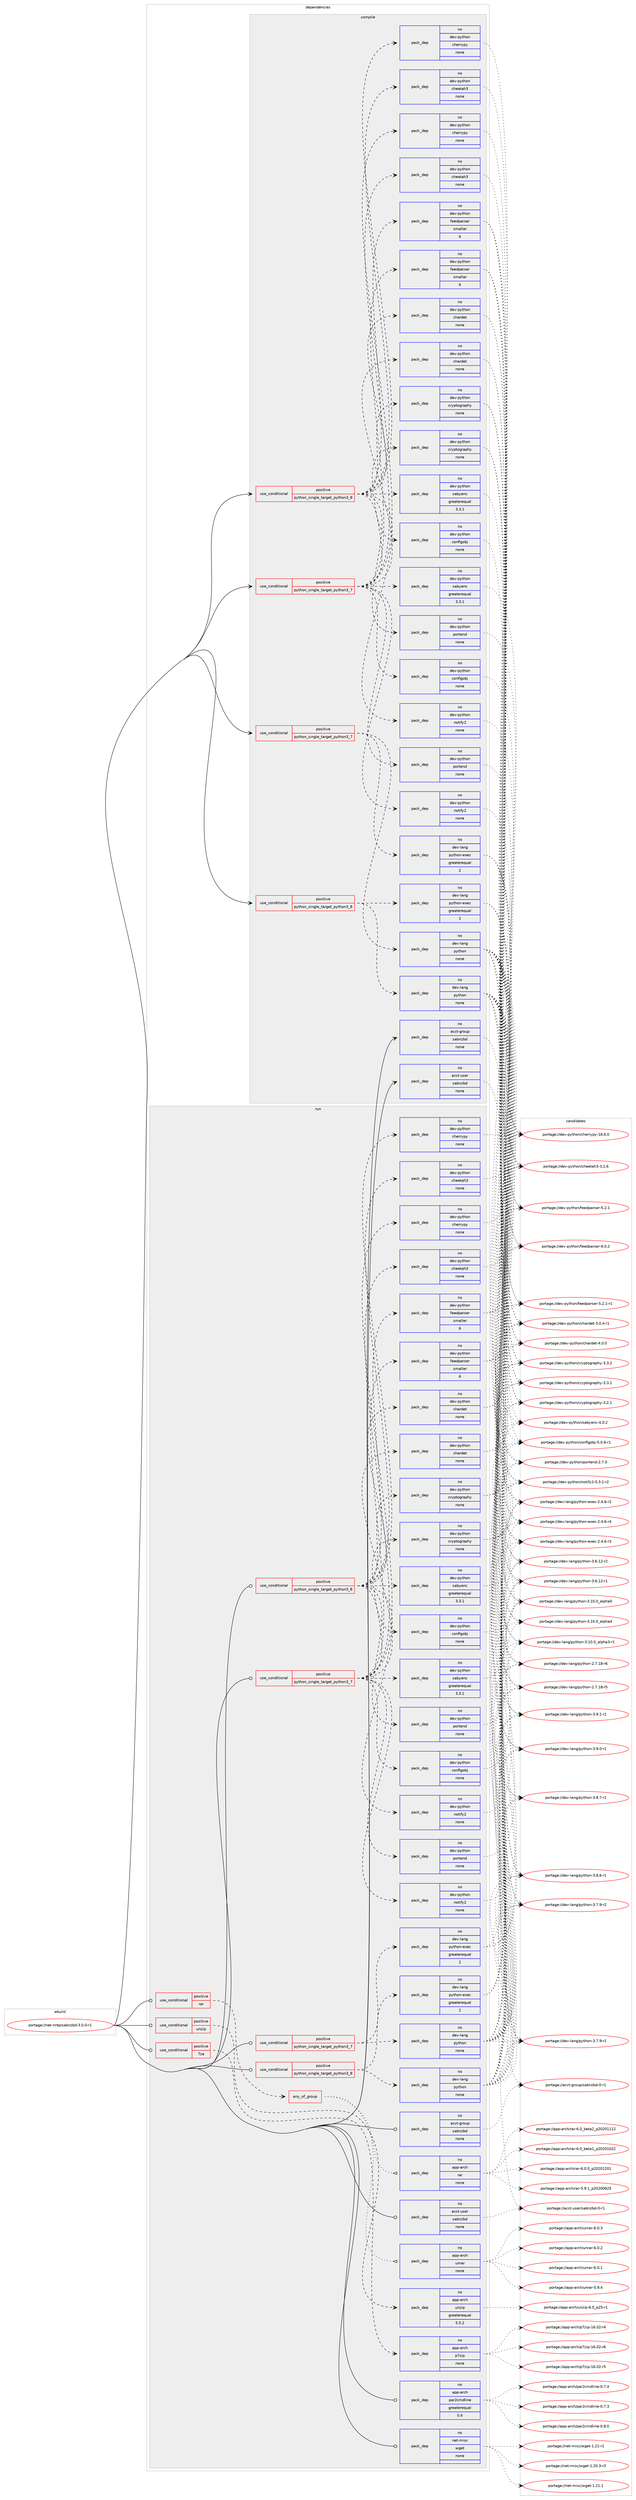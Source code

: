 digraph prolog {

# *************
# Graph options
# *************

newrank=true;
concentrate=true;
compound=true;
graph [rankdir=LR,fontname=Helvetica,fontsize=10,ranksep=1.5];#, ranksep=2.5, nodesep=0.2];
edge  [arrowhead=vee];
node  [fontname=Helvetica,fontsize=10];

# **********
# The ebuild
# **********

subgraph cluster_leftcol {
color=gray;
rank=same;
label=<<i>ebuild</i>>;
id [label="portage://net-nntp/sabnzbd-3.0.0-r1", color=red, width=4, href="../net-nntp/sabnzbd-3.0.0-r1.svg"];
}

# ****************
# The dependencies
# ****************

subgraph cluster_midcol {
color=gray;
label=<<i>dependencies</i>>;
subgraph cluster_compile {
fillcolor="#eeeeee";
style=filled;
label=<<i>compile</i>>;
subgraph cond5076 {
dependency16475 [label=<<TABLE BORDER="0" CELLBORDER="1" CELLSPACING="0" CELLPADDING="4"><TR><TD ROWSPAN="3" CELLPADDING="10">use_conditional</TD></TR><TR><TD>positive</TD></TR><TR><TD>python_single_target_python3_7</TD></TR></TABLE>>, shape=none, color=red];
subgraph pack11266 {
dependency16476 [label=<<TABLE BORDER="0" CELLBORDER="1" CELLSPACING="0" CELLPADDING="4" WIDTH="220"><TR><TD ROWSPAN="6" CELLPADDING="30">pack_dep</TD></TR><TR><TD WIDTH="110">no</TD></TR><TR><TD>dev-lang</TD></TR><TR><TD>python</TD></TR><TR><TD>none</TD></TR><TR><TD></TD></TR></TABLE>>, shape=none, color=blue];
}
dependency16475:e -> dependency16476:w [weight=20,style="dashed",arrowhead="vee"];
subgraph pack11267 {
dependency16477 [label=<<TABLE BORDER="0" CELLBORDER="1" CELLSPACING="0" CELLPADDING="4" WIDTH="220"><TR><TD ROWSPAN="6" CELLPADDING="30">pack_dep</TD></TR><TR><TD WIDTH="110">no</TD></TR><TR><TD>dev-lang</TD></TR><TR><TD>python-exec</TD></TR><TR><TD>greaterequal</TD></TR><TR><TD>2</TD></TR></TABLE>>, shape=none, color=blue];
}
dependency16475:e -> dependency16477:w [weight=20,style="dashed",arrowhead="vee"];
}
id:e -> dependency16475:w [weight=20,style="solid",arrowhead="vee"];
subgraph cond5077 {
dependency16478 [label=<<TABLE BORDER="0" CELLBORDER="1" CELLSPACING="0" CELLPADDING="4"><TR><TD ROWSPAN="3" CELLPADDING="10">use_conditional</TD></TR><TR><TD>positive</TD></TR><TR><TD>python_single_target_python3_7</TD></TR></TABLE>>, shape=none, color=red];
subgraph pack11268 {
dependency16479 [label=<<TABLE BORDER="0" CELLBORDER="1" CELLSPACING="0" CELLPADDING="4" WIDTH="220"><TR><TD ROWSPAN="6" CELLPADDING="30">pack_dep</TD></TR><TR><TD WIDTH="110">no</TD></TR><TR><TD>dev-python</TD></TR><TR><TD>chardet</TD></TR><TR><TD>none</TD></TR><TR><TD></TD></TR></TABLE>>, shape=none, color=blue];
}
dependency16478:e -> dependency16479:w [weight=20,style="dashed",arrowhead="vee"];
subgraph pack11269 {
dependency16480 [label=<<TABLE BORDER="0" CELLBORDER="1" CELLSPACING="0" CELLPADDING="4" WIDTH="220"><TR><TD ROWSPAN="6" CELLPADDING="30">pack_dep</TD></TR><TR><TD WIDTH="110">no</TD></TR><TR><TD>dev-python</TD></TR><TR><TD>cheetah3</TD></TR><TR><TD>none</TD></TR><TR><TD></TD></TR></TABLE>>, shape=none, color=blue];
}
dependency16478:e -> dependency16480:w [weight=20,style="dashed",arrowhead="vee"];
subgraph pack11270 {
dependency16481 [label=<<TABLE BORDER="0" CELLBORDER="1" CELLSPACING="0" CELLPADDING="4" WIDTH="220"><TR><TD ROWSPAN="6" CELLPADDING="30">pack_dep</TD></TR><TR><TD WIDTH="110">no</TD></TR><TR><TD>dev-python</TD></TR><TR><TD>cherrypy</TD></TR><TR><TD>none</TD></TR><TR><TD></TD></TR></TABLE>>, shape=none, color=blue];
}
dependency16478:e -> dependency16481:w [weight=20,style="dashed",arrowhead="vee"];
subgraph pack11271 {
dependency16482 [label=<<TABLE BORDER="0" CELLBORDER="1" CELLSPACING="0" CELLPADDING="4" WIDTH="220"><TR><TD ROWSPAN="6" CELLPADDING="30">pack_dep</TD></TR><TR><TD WIDTH="110">no</TD></TR><TR><TD>dev-python</TD></TR><TR><TD>configobj</TD></TR><TR><TD>none</TD></TR><TR><TD></TD></TR></TABLE>>, shape=none, color=blue];
}
dependency16478:e -> dependency16482:w [weight=20,style="dashed",arrowhead="vee"];
subgraph pack11272 {
dependency16483 [label=<<TABLE BORDER="0" CELLBORDER="1" CELLSPACING="0" CELLPADDING="4" WIDTH="220"><TR><TD ROWSPAN="6" CELLPADDING="30">pack_dep</TD></TR><TR><TD WIDTH="110">no</TD></TR><TR><TD>dev-python</TD></TR><TR><TD>cryptography</TD></TR><TR><TD>none</TD></TR><TR><TD></TD></TR></TABLE>>, shape=none, color=blue];
}
dependency16478:e -> dependency16483:w [weight=20,style="dashed",arrowhead="vee"];
subgraph pack11273 {
dependency16484 [label=<<TABLE BORDER="0" CELLBORDER="1" CELLSPACING="0" CELLPADDING="4" WIDTH="220"><TR><TD ROWSPAN="6" CELLPADDING="30">pack_dep</TD></TR><TR><TD WIDTH="110">no</TD></TR><TR><TD>dev-python</TD></TR><TR><TD>feedparser</TD></TR><TR><TD>smaller</TD></TR><TR><TD>6</TD></TR></TABLE>>, shape=none, color=blue];
}
dependency16478:e -> dependency16484:w [weight=20,style="dashed",arrowhead="vee"];
subgraph pack11274 {
dependency16485 [label=<<TABLE BORDER="0" CELLBORDER="1" CELLSPACING="0" CELLPADDING="4" WIDTH="220"><TR><TD ROWSPAN="6" CELLPADDING="30">pack_dep</TD></TR><TR><TD WIDTH="110">no</TD></TR><TR><TD>dev-python</TD></TR><TR><TD>notify2</TD></TR><TR><TD>none</TD></TR><TR><TD></TD></TR></TABLE>>, shape=none, color=blue];
}
dependency16478:e -> dependency16485:w [weight=20,style="dashed",arrowhead="vee"];
subgraph pack11275 {
dependency16486 [label=<<TABLE BORDER="0" CELLBORDER="1" CELLSPACING="0" CELLPADDING="4" WIDTH="220"><TR><TD ROWSPAN="6" CELLPADDING="30">pack_dep</TD></TR><TR><TD WIDTH="110">no</TD></TR><TR><TD>dev-python</TD></TR><TR><TD>portend</TD></TR><TR><TD>none</TD></TR><TR><TD></TD></TR></TABLE>>, shape=none, color=blue];
}
dependency16478:e -> dependency16486:w [weight=20,style="dashed",arrowhead="vee"];
subgraph pack11276 {
dependency16487 [label=<<TABLE BORDER="0" CELLBORDER="1" CELLSPACING="0" CELLPADDING="4" WIDTH="220"><TR><TD ROWSPAN="6" CELLPADDING="30">pack_dep</TD></TR><TR><TD WIDTH="110">no</TD></TR><TR><TD>dev-python</TD></TR><TR><TD>sabyenc</TD></TR><TR><TD>greaterequal</TD></TR><TR><TD>3.3.1</TD></TR></TABLE>>, shape=none, color=blue];
}
dependency16478:e -> dependency16487:w [weight=20,style="dashed",arrowhead="vee"];
}
id:e -> dependency16478:w [weight=20,style="solid",arrowhead="vee"];
subgraph cond5078 {
dependency16488 [label=<<TABLE BORDER="0" CELLBORDER="1" CELLSPACING="0" CELLPADDING="4"><TR><TD ROWSPAN="3" CELLPADDING="10">use_conditional</TD></TR><TR><TD>positive</TD></TR><TR><TD>python_single_target_python3_8</TD></TR></TABLE>>, shape=none, color=red];
subgraph pack11277 {
dependency16489 [label=<<TABLE BORDER="0" CELLBORDER="1" CELLSPACING="0" CELLPADDING="4" WIDTH="220"><TR><TD ROWSPAN="6" CELLPADDING="30">pack_dep</TD></TR><TR><TD WIDTH="110">no</TD></TR><TR><TD>dev-lang</TD></TR><TR><TD>python</TD></TR><TR><TD>none</TD></TR><TR><TD></TD></TR></TABLE>>, shape=none, color=blue];
}
dependency16488:e -> dependency16489:w [weight=20,style="dashed",arrowhead="vee"];
subgraph pack11278 {
dependency16490 [label=<<TABLE BORDER="0" CELLBORDER="1" CELLSPACING="0" CELLPADDING="4" WIDTH="220"><TR><TD ROWSPAN="6" CELLPADDING="30">pack_dep</TD></TR><TR><TD WIDTH="110">no</TD></TR><TR><TD>dev-lang</TD></TR><TR><TD>python-exec</TD></TR><TR><TD>greaterequal</TD></TR><TR><TD>2</TD></TR></TABLE>>, shape=none, color=blue];
}
dependency16488:e -> dependency16490:w [weight=20,style="dashed",arrowhead="vee"];
}
id:e -> dependency16488:w [weight=20,style="solid",arrowhead="vee"];
subgraph cond5079 {
dependency16491 [label=<<TABLE BORDER="0" CELLBORDER="1" CELLSPACING="0" CELLPADDING="4"><TR><TD ROWSPAN="3" CELLPADDING="10">use_conditional</TD></TR><TR><TD>positive</TD></TR><TR><TD>python_single_target_python3_8</TD></TR></TABLE>>, shape=none, color=red];
subgraph pack11279 {
dependency16492 [label=<<TABLE BORDER="0" CELLBORDER="1" CELLSPACING="0" CELLPADDING="4" WIDTH="220"><TR><TD ROWSPAN="6" CELLPADDING="30">pack_dep</TD></TR><TR><TD WIDTH="110">no</TD></TR><TR><TD>dev-python</TD></TR><TR><TD>chardet</TD></TR><TR><TD>none</TD></TR><TR><TD></TD></TR></TABLE>>, shape=none, color=blue];
}
dependency16491:e -> dependency16492:w [weight=20,style="dashed",arrowhead="vee"];
subgraph pack11280 {
dependency16493 [label=<<TABLE BORDER="0" CELLBORDER="1" CELLSPACING="0" CELLPADDING="4" WIDTH="220"><TR><TD ROWSPAN="6" CELLPADDING="30">pack_dep</TD></TR><TR><TD WIDTH="110">no</TD></TR><TR><TD>dev-python</TD></TR><TR><TD>cheetah3</TD></TR><TR><TD>none</TD></TR><TR><TD></TD></TR></TABLE>>, shape=none, color=blue];
}
dependency16491:e -> dependency16493:w [weight=20,style="dashed",arrowhead="vee"];
subgraph pack11281 {
dependency16494 [label=<<TABLE BORDER="0" CELLBORDER="1" CELLSPACING="0" CELLPADDING="4" WIDTH="220"><TR><TD ROWSPAN="6" CELLPADDING="30">pack_dep</TD></TR><TR><TD WIDTH="110">no</TD></TR><TR><TD>dev-python</TD></TR><TR><TD>cherrypy</TD></TR><TR><TD>none</TD></TR><TR><TD></TD></TR></TABLE>>, shape=none, color=blue];
}
dependency16491:e -> dependency16494:w [weight=20,style="dashed",arrowhead="vee"];
subgraph pack11282 {
dependency16495 [label=<<TABLE BORDER="0" CELLBORDER="1" CELLSPACING="0" CELLPADDING="4" WIDTH="220"><TR><TD ROWSPAN="6" CELLPADDING="30">pack_dep</TD></TR><TR><TD WIDTH="110">no</TD></TR><TR><TD>dev-python</TD></TR><TR><TD>configobj</TD></TR><TR><TD>none</TD></TR><TR><TD></TD></TR></TABLE>>, shape=none, color=blue];
}
dependency16491:e -> dependency16495:w [weight=20,style="dashed",arrowhead="vee"];
subgraph pack11283 {
dependency16496 [label=<<TABLE BORDER="0" CELLBORDER="1" CELLSPACING="0" CELLPADDING="4" WIDTH="220"><TR><TD ROWSPAN="6" CELLPADDING="30">pack_dep</TD></TR><TR><TD WIDTH="110">no</TD></TR><TR><TD>dev-python</TD></TR><TR><TD>cryptography</TD></TR><TR><TD>none</TD></TR><TR><TD></TD></TR></TABLE>>, shape=none, color=blue];
}
dependency16491:e -> dependency16496:w [weight=20,style="dashed",arrowhead="vee"];
subgraph pack11284 {
dependency16497 [label=<<TABLE BORDER="0" CELLBORDER="1" CELLSPACING="0" CELLPADDING="4" WIDTH="220"><TR><TD ROWSPAN="6" CELLPADDING="30">pack_dep</TD></TR><TR><TD WIDTH="110">no</TD></TR><TR><TD>dev-python</TD></TR><TR><TD>feedparser</TD></TR><TR><TD>smaller</TD></TR><TR><TD>6</TD></TR></TABLE>>, shape=none, color=blue];
}
dependency16491:e -> dependency16497:w [weight=20,style="dashed",arrowhead="vee"];
subgraph pack11285 {
dependency16498 [label=<<TABLE BORDER="0" CELLBORDER="1" CELLSPACING="0" CELLPADDING="4" WIDTH="220"><TR><TD ROWSPAN="6" CELLPADDING="30">pack_dep</TD></TR><TR><TD WIDTH="110">no</TD></TR><TR><TD>dev-python</TD></TR><TR><TD>notify2</TD></TR><TR><TD>none</TD></TR><TR><TD></TD></TR></TABLE>>, shape=none, color=blue];
}
dependency16491:e -> dependency16498:w [weight=20,style="dashed",arrowhead="vee"];
subgraph pack11286 {
dependency16499 [label=<<TABLE BORDER="0" CELLBORDER="1" CELLSPACING="0" CELLPADDING="4" WIDTH="220"><TR><TD ROWSPAN="6" CELLPADDING="30">pack_dep</TD></TR><TR><TD WIDTH="110">no</TD></TR><TR><TD>dev-python</TD></TR><TR><TD>portend</TD></TR><TR><TD>none</TD></TR><TR><TD></TD></TR></TABLE>>, shape=none, color=blue];
}
dependency16491:e -> dependency16499:w [weight=20,style="dashed",arrowhead="vee"];
subgraph pack11287 {
dependency16500 [label=<<TABLE BORDER="0" CELLBORDER="1" CELLSPACING="0" CELLPADDING="4" WIDTH="220"><TR><TD ROWSPAN="6" CELLPADDING="30">pack_dep</TD></TR><TR><TD WIDTH="110">no</TD></TR><TR><TD>dev-python</TD></TR><TR><TD>sabyenc</TD></TR><TR><TD>greaterequal</TD></TR><TR><TD>3.3.1</TD></TR></TABLE>>, shape=none, color=blue];
}
dependency16491:e -> dependency16500:w [weight=20,style="dashed",arrowhead="vee"];
}
id:e -> dependency16491:w [weight=20,style="solid",arrowhead="vee"];
subgraph pack11288 {
dependency16501 [label=<<TABLE BORDER="0" CELLBORDER="1" CELLSPACING="0" CELLPADDING="4" WIDTH="220"><TR><TD ROWSPAN="6" CELLPADDING="30">pack_dep</TD></TR><TR><TD WIDTH="110">no</TD></TR><TR><TD>acct-group</TD></TR><TR><TD>sabnzbd</TD></TR><TR><TD>none</TD></TR><TR><TD></TD></TR></TABLE>>, shape=none, color=blue];
}
id:e -> dependency16501:w [weight=20,style="solid",arrowhead="vee"];
subgraph pack11289 {
dependency16502 [label=<<TABLE BORDER="0" CELLBORDER="1" CELLSPACING="0" CELLPADDING="4" WIDTH="220"><TR><TD ROWSPAN="6" CELLPADDING="30">pack_dep</TD></TR><TR><TD WIDTH="110">no</TD></TR><TR><TD>acct-user</TD></TR><TR><TD>sabnzbd</TD></TR><TR><TD>none</TD></TR><TR><TD></TD></TR></TABLE>>, shape=none, color=blue];
}
id:e -> dependency16502:w [weight=20,style="solid",arrowhead="vee"];
}
subgraph cluster_compileandrun {
fillcolor="#eeeeee";
style=filled;
label=<<i>compile and run</i>>;
}
subgraph cluster_run {
fillcolor="#eeeeee";
style=filled;
label=<<i>run</i>>;
subgraph cond5080 {
dependency16503 [label=<<TABLE BORDER="0" CELLBORDER="1" CELLSPACING="0" CELLPADDING="4"><TR><TD ROWSPAN="3" CELLPADDING="10">use_conditional</TD></TR><TR><TD>positive</TD></TR><TR><TD>7za</TD></TR></TABLE>>, shape=none, color=red];
subgraph pack11290 {
dependency16504 [label=<<TABLE BORDER="0" CELLBORDER="1" CELLSPACING="0" CELLPADDING="4" WIDTH="220"><TR><TD ROWSPAN="6" CELLPADDING="30">pack_dep</TD></TR><TR><TD WIDTH="110">no</TD></TR><TR><TD>app-arch</TD></TR><TR><TD>p7zip</TD></TR><TR><TD>none</TD></TR><TR><TD></TD></TR></TABLE>>, shape=none, color=blue];
}
dependency16503:e -> dependency16504:w [weight=20,style="dashed",arrowhead="vee"];
}
id:e -> dependency16503:w [weight=20,style="solid",arrowhead="odot"];
subgraph cond5081 {
dependency16505 [label=<<TABLE BORDER="0" CELLBORDER="1" CELLSPACING="0" CELLPADDING="4"><TR><TD ROWSPAN="3" CELLPADDING="10">use_conditional</TD></TR><TR><TD>positive</TD></TR><TR><TD>python_single_target_python3_7</TD></TR></TABLE>>, shape=none, color=red];
subgraph pack11291 {
dependency16506 [label=<<TABLE BORDER="0" CELLBORDER="1" CELLSPACING="0" CELLPADDING="4" WIDTH="220"><TR><TD ROWSPAN="6" CELLPADDING="30">pack_dep</TD></TR><TR><TD WIDTH="110">no</TD></TR><TR><TD>dev-lang</TD></TR><TR><TD>python</TD></TR><TR><TD>none</TD></TR><TR><TD></TD></TR></TABLE>>, shape=none, color=blue];
}
dependency16505:e -> dependency16506:w [weight=20,style="dashed",arrowhead="vee"];
subgraph pack11292 {
dependency16507 [label=<<TABLE BORDER="0" CELLBORDER="1" CELLSPACING="0" CELLPADDING="4" WIDTH="220"><TR><TD ROWSPAN="6" CELLPADDING="30">pack_dep</TD></TR><TR><TD WIDTH="110">no</TD></TR><TR><TD>dev-lang</TD></TR><TR><TD>python-exec</TD></TR><TR><TD>greaterequal</TD></TR><TR><TD>2</TD></TR></TABLE>>, shape=none, color=blue];
}
dependency16505:e -> dependency16507:w [weight=20,style="dashed",arrowhead="vee"];
}
id:e -> dependency16505:w [weight=20,style="solid",arrowhead="odot"];
subgraph cond5082 {
dependency16508 [label=<<TABLE BORDER="0" CELLBORDER="1" CELLSPACING="0" CELLPADDING="4"><TR><TD ROWSPAN="3" CELLPADDING="10">use_conditional</TD></TR><TR><TD>positive</TD></TR><TR><TD>python_single_target_python3_7</TD></TR></TABLE>>, shape=none, color=red];
subgraph pack11293 {
dependency16509 [label=<<TABLE BORDER="0" CELLBORDER="1" CELLSPACING="0" CELLPADDING="4" WIDTH="220"><TR><TD ROWSPAN="6" CELLPADDING="30">pack_dep</TD></TR><TR><TD WIDTH="110">no</TD></TR><TR><TD>dev-python</TD></TR><TR><TD>chardet</TD></TR><TR><TD>none</TD></TR><TR><TD></TD></TR></TABLE>>, shape=none, color=blue];
}
dependency16508:e -> dependency16509:w [weight=20,style="dashed",arrowhead="vee"];
subgraph pack11294 {
dependency16510 [label=<<TABLE BORDER="0" CELLBORDER="1" CELLSPACING="0" CELLPADDING="4" WIDTH="220"><TR><TD ROWSPAN="6" CELLPADDING="30">pack_dep</TD></TR><TR><TD WIDTH="110">no</TD></TR><TR><TD>dev-python</TD></TR><TR><TD>cheetah3</TD></TR><TR><TD>none</TD></TR><TR><TD></TD></TR></TABLE>>, shape=none, color=blue];
}
dependency16508:e -> dependency16510:w [weight=20,style="dashed",arrowhead="vee"];
subgraph pack11295 {
dependency16511 [label=<<TABLE BORDER="0" CELLBORDER="1" CELLSPACING="0" CELLPADDING="4" WIDTH="220"><TR><TD ROWSPAN="6" CELLPADDING="30">pack_dep</TD></TR><TR><TD WIDTH="110">no</TD></TR><TR><TD>dev-python</TD></TR><TR><TD>cherrypy</TD></TR><TR><TD>none</TD></TR><TR><TD></TD></TR></TABLE>>, shape=none, color=blue];
}
dependency16508:e -> dependency16511:w [weight=20,style="dashed",arrowhead="vee"];
subgraph pack11296 {
dependency16512 [label=<<TABLE BORDER="0" CELLBORDER="1" CELLSPACING="0" CELLPADDING="4" WIDTH="220"><TR><TD ROWSPAN="6" CELLPADDING="30">pack_dep</TD></TR><TR><TD WIDTH="110">no</TD></TR><TR><TD>dev-python</TD></TR><TR><TD>configobj</TD></TR><TR><TD>none</TD></TR><TR><TD></TD></TR></TABLE>>, shape=none, color=blue];
}
dependency16508:e -> dependency16512:w [weight=20,style="dashed",arrowhead="vee"];
subgraph pack11297 {
dependency16513 [label=<<TABLE BORDER="0" CELLBORDER="1" CELLSPACING="0" CELLPADDING="4" WIDTH="220"><TR><TD ROWSPAN="6" CELLPADDING="30">pack_dep</TD></TR><TR><TD WIDTH="110">no</TD></TR><TR><TD>dev-python</TD></TR><TR><TD>cryptography</TD></TR><TR><TD>none</TD></TR><TR><TD></TD></TR></TABLE>>, shape=none, color=blue];
}
dependency16508:e -> dependency16513:w [weight=20,style="dashed",arrowhead="vee"];
subgraph pack11298 {
dependency16514 [label=<<TABLE BORDER="0" CELLBORDER="1" CELLSPACING="0" CELLPADDING="4" WIDTH="220"><TR><TD ROWSPAN="6" CELLPADDING="30">pack_dep</TD></TR><TR><TD WIDTH="110">no</TD></TR><TR><TD>dev-python</TD></TR><TR><TD>feedparser</TD></TR><TR><TD>smaller</TD></TR><TR><TD>6</TD></TR></TABLE>>, shape=none, color=blue];
}
dependency16508:e -> dependency16514:w [weight=20,style="dashed",arrowhead="vee"];
subgraph pack11299 {
dependency16515 [label=<<TABLE BORDER="0" CELLBORDER="1" CELLSPACING="0" CELLPADDING="4" WIDTH="220"><TR><TD ROWSPAN="6" CELLPADDING="30">pack_dep</TD></TR><TR><TD WIDTH="110">no</TD></TR><TR><TD>dev-python</TD></TR><TR><TD>notify2</TD></TR><TR><TD>none</TD></TR><TR><TD></TD></TR></TABLE>>, shape=none, color=blue];
}
dependency16508:e -> dependency16515:w [weight=20,style="dashed",arrowhead="vee"];
subgraph pack11300 {
dependency16516 [label=<<TABLE BORDER="0" CELLBORDER="1" CELLSPACING="0" CELLPADDING="4" WIDTH="220"><TR><TD ROWSPAN="6" CELLPADDING="30">pack_dep</TD></TR><TR><TD WIDTH="110">no</TD></TR><TR><TD>dev-python</TD></TR><TR><TD>portend</TD></TR><TR><TD>none</TD></TR><TR><TD></TD></TR></TABLE>>, shape=none, color=blue];
}
dependency16508:e -> dependency16516:w [weight=20,style="dashed",arrowhead="vee"];
subgraph pack11301 {
dependency16517 [label=<<TABLE BORDER="0" CELLBORDER="1" CELLSPACING="0" CELLPADDING="4" WIDTH="220"><TR><TD ROWSPAN="6" CELLPADDING="30">pack_dep</TD></TR><TR><TD WIDTH="110">no</TD></TR><TR><TD>dev-python</TD></TR><TR><TD>sabyenc</TD></TR><TR><TD>greaterequal</TD></TR><TR><TD>3.3.1</TD></TR></TABLE>>, shape=none, color=blue];
}
dependency16508:e -> dependency16517:w [weight=20,style="dashed",arrowhead="vee"];
}
id:e -> dependency16508:w [weight=20,style="solid",arrowhead="odot"];
subgraph cond5083 {
dependency16518 [label=<<TABLE BORDER="0" CELLBORDER="1" CELLSPACING="0" CELLPADDING="4"><TR><TD ROWSPAN="3" CELLPADDING="10">use_conditional</TD></TR><TR><TD>positive</TD></TR><TR><TD>python_single_target_python3_8</TD></TR></TABLE>>, shape=none, color=red];
subgraph pack11302 {
dependency16519 [label=<<TABLE BORDER="0" CELLBORDER="1" CELLSPACING="0" CELLPADDING="4" WIDTH="220"><TR><TD ROWSPAN="6" CELLPADDING="30">pack_dep</TD></TR><TR><TD WIDTH="110">no</TD></TR><TR><TD>dev-lang</TD></TR><TR><TD>python</TD></TR><TR><TD>none</TD></TR><TR><TD></TD></TR></TABLE>>, shape=none, color=blue];
}
dependency16518:e -> dependency16519:w [weight=20,style="dashed",arrowhead="vee"];
subgraph pack11303 {
dependency16520 [label=<<TABLE BORDER="0" CELLBORDER="1" CELLSPACING="0" CELLPADDING="4" WIDTH="220"><TR><TD ROWSPAN="6" CELLPADDING="30">pack_dep</TD></TR><TR><TD WIDTH="110">no</TD></TR><TR><TD>dev-lang</TD></TR><TR><TD>python-exec</TD></TR><TR><TD>greaterequal</TD></TR><TR><TD>2</TD></TR></TABLE>>, shape=none, color=blue];
}
dependency16518:e -> dependency16520:w [weight=20,style="dashed",arrowhead="vee"];
}
id:e -> dependency16518:w [weight=20,style="solid",arrowhead="odot"];
subgraph cond5084 {
dependency16521 [label=<<TABLE BORDER="0" CELLBORDER="1" CELLSPACING="0" CELLPADDING="4"><TR><TD ROWSPAN="3" CELLPADDING="10">use_conditional</TD></TR><TR><TD>positive</TD></TR><TR><TD>python_single_target_python3_8</TD></TR></TABLE>>, shape=none, color=red];
subgraph pack11304 {
dependency16522 [label=<<TABLE BORDER="0" CELLBORDER="1" CELLSPACING="0" CELLPADDING="4" WIDTH="220"><TR><TD ROWSPAN="6" CELLPADDING="30">pack_dep</TD></TR><TR><TD WIDTH="110">no</TD></TR><TR><TD>dev-python</TD></TR><TR><TD>chardet</TD></TR><TR><TD>none</TD></TR><TR><TD></TD></TR></TABLE>>, shape=none, color=blue];
}
dependency16521:e -> dependency16522:w [weight=20,style="dashed",arrowhead="vee"];
subgraph pack11305 {
dependency16523 [label=<<TABLE BORDER="0" CELLBORDER="1" CELLSPACING="0" CELLPADDING="4" WIDTH="220"><TR><TD ROWSPAN="6" CELLPADDING="30">pack_dep</TD></TR><TR><TD WIDTH="110">no</TD></TR><TR><TD>dev-python</TD></TR><TR><TD>cheetah3</TD></TR><TR><TD>none</TD></TR><TR><TD></TD></TR></TABLE>>, shape=none, color=blue];
}
dependency16521:e -> dependency16523:w [weight=20,style="dashed",arrowhead="vee"];
subgraph pack11306 {
dependency16524 [label=<<TABLE BORDER="0" CELLBORDER="1" CELLSPACING="0" CELLPADDING="4" WIDTH="220"><TR><TD ROWSPAN="6" CELLPADDING="30">pack_dep</TD></TR><TR><TD WIDTH="110">no</TD></TR><TR><TD>dev-python</TD></TR><TR><TD>cherrypy</TD></TR><TR><TD>none</TD></TR><TR><TD></TD></TR></TABLE>>, shape=none, color=blue];
}
dependency16521:e -> dependency16524:w [weight=20,style="dashed",arrowhead="vee"];
subgraph pack11307 {
dependency16525 [label=<<TABLE BORDER="0" CELLBORDER="1" CELLSPACING="0" CELLPADDING="4" WIDTH="220"><TR><TD ROWSPAN="6" CELLPADDING="30">pack_dep</TD></TR><TR><TD WIDTH="110">no</TD></TR><TR><TD>dev-python</TD></TR><TR><TD>configobj</TD></TR><TR><TD>none</TD></TR><TR><TD></TD></TR></TABLE>>, shape=none, color=blue];
}
dependency16521:e -> dependency16525:w [weight=20,style="dashed",arrowhead="vee"];
subgraph pack11308 {
dependency16526 [label=<<TABLE BORDER="0" CELLBORDER="1" CELLSPACING="0" CELLPADDING="4" WIDTH="220"><TR><TD ROWSPAN="6" CELLPADDING="30">pack_dep</TD></TR><TR><TD WIDTH="110">no</TD></TR><TR><TD>dev-python</TD></TR><TR><TD>cryptography</TD></TR><TR><TD>none</TD></TR><TR><TD></TD></TR></TABLE>>, shape=none, color=blue];
}
dependency16521:e -> dependency16526:w [weight=20,style="dashed",arrowhead="vee"];
subgraph pack11309 {
dependency16527 [label=<<TABLE BORDER="0" CELLBORDER="1" CELLSPACING="0" CELLPADDING="4" WIDTH="220"><TR><TD ROWSPAN="6" CELLPADDING="30">pack_dep</TD></TR><TR><TD WIDTH="110">no</TD></TR><TR><TD>dev-python</TD></TR><TR><TD>feedparser</TD></TR><TR><TD>smaller</TD></TR><TR><TD>6</TD></TR></TABLE>>, shape=none, color=blue];
}
dependency16521:e -> dependency16527:w [weight=20,style="dashed",arrowhead="vee"];
subgraph pack11310 {
dependency16528 [label=<<TABLE BORDER="0" CELLBORDER="1" CELLSPACING="0" CELLPADDING="4" WIDTH="220"><TR><TD ROWSPAN="6" CELLPADDING="30">pack_dep</TD></TR><TR><TD WIDTH="110">no</TD></TR><TR><TD>dev-python</TD></TR><TR><TD>notify2</TD></TR><TR><TD>none</TD></TR><TR><TD></TD></TR></TABLE>>, shape=none, color=blue];
}
dependency16521:e -> dependency16528:w [weight=20,style="dashed",arrowhead="vee"];
subgraph pack11311 {
dependency16529 [label=<<TABLE BORDER="0" CELLBORDER="1" CELLSPACING="0" CELLPADDING="4" WIDTH="220"><TR><TD ROWSPAN="6" CELLPADDING="30">pack_dep</TD></TR><TR><TD WIDTH="110">no</TD></TR><TR><TD>dev-python</TD></TR><TR><TD>portend</TD></TR><TR><TD>none</TD></TR><TR><TD></TD></TR></TABLE>>, shape=none, color=blue];
}
dependency16521:e -> dependency16529:w [weight=20,style="dashed",arrowhead="vee"];
subgraph pack11312 {
dependency16530 [label=<<TABLE BORDER="0" CELLBORDER="1" CELLSPACING="0" CELLPADDING="4" WIDTH="220"><TR><TD ROWSPAN="6" CELLPADDING="30">pack_dep</TD></TR><TR><TD WIDTH="110">no</TD></TR><TR><TD>dev-python</TD></TR><TR><TD>sabyenc</TD></TR><TR><TD>greaterequal</TD></TR><TR><TD>3.3.1</TD></TR></TABLE>>, shape=none, color=blue];
}
dependency16521:e -> dependency16530:w [weight=20,style="dashed",arrowhead="vee"];
}
id:e -> dependency16521:w [weight=20,style="solid",arrowhead="odot"];
subgraph cond5085 {
dependency16531 [label=<<TABLE BORDER="0" CELLBORDER="1" CELLSPACING="0" CELLPADDING="4"><TR><TD ROWSPAN="3" CELLPADDING="10">use_conditional</TD></TR><TR><TD>positive</TD></TR><TR><TD>rar</TD></TR></TABLE>>, shape=none, color=red];
subgraph any122 {
dependency16532 [label=<<TABLE BORDER="0" CELLBORDER="1" CELLSPACING="0" CELLPADDING="4"><TR><TD CELLPADDING="10">any_of_group</TD></TR></TABLE>>, shape=none, color=red];subgraph pack11313 {
dependency16533 [label=<<TABLE BORDER="0" CELLBORDER="1" CELLSPACING="0" CELLPADDING="4" WIDTH="220"><TR><TD ROWSPAN="6" CELLPADDING="30">pack_dep</TD></TR><TR><TD WIDTH="110">no</TD></TR><TR><TD>app-arch</TD></TR><TR><TD>unrar</TD></TR><TR><TD>none</TD></TR><TR><TD></TD></TR></TABLE>>, shape=none, color=blue];
}
dependency16532:e -> dependency16533:w [weight=20,style="dotted",arrowhead="oinv"];
subgraph pack11314 {
dependency16534 [label=<<TABLE BORDER="0" CELLBORDER="1" CELLSPACING="0" CELLPADDING="4" WIDTH="220"><TR><TD ROWSPAN="6" CELLPADDING="30">pack_dep</TD></TR><TR><TD WIDTH="110">no</TD></TR><TR><TD>app-arch</TD></TR><TR><TD>rar</TD></TR><TR><TD>none</TD></TR><TR><TD></TD></TR></TABLE>>, shape=none, color=blue];
}
dependency16532:e -> dependency16534:w [weight=20,style="dotted",arrowhead="oinv"];
}
dependency16531:e -> dependency16532:w [weight=20,style="dashed",arrowhead="vee"];
}
id:e -> dependency16531:w [weight=20,style="solid",arrowhead="odot"];
subgraph cond5086 {
dependency16535 [label=<<TABLE BORDER="0" CELLBORDER="1" CELLSPACING="0" CELLPADDING="4"><TR><TD ROWSPAN="3" CELLPADDING="10">use_conditional</TD></TR><TR><TD>positive</TD></TR><TR><TD>unzip</TD></TR></TABLE>>, shape=none, color=red];
subgraph pack11315 {
dependency16536 [label=<<TABLE BORDER="0" CELLBORDER="1" CELLSPACING="0" CELLPADDING="4" WIDTH="220"><TR><TD ROWSPAN="6" CELLPADDING="30">pack_dep</TD></TR><TR><TD WIDTH="110">no</TD></TR><TR><TD>app-arch</TD></TR><TR><TD>unzip</TD></TR><TR><TD>greaterequal</TD></TR><TR><TD>5.5.2</TD></TR></TABLE>>, shape=none, color=blue];
}
dependency16535:e -> dependency16536:w [weight=20,style="dashed",arrowhead="vee"];
}
id:e -> dependency16535:w [weight=20,style="solid",arrowhead="odot"];
subgraph pack11316 {
dependency16537 [label=<<TABLE BORDER="0" CELLBORDER="1" CELLSPACING="0" CELLPADDING="4" WIDTH="220"><TR><TD ROWSPAN="6" CELLPADDING="30">pack_dep</TD></TR><TR><TD WIDTH="110">no</TD></TR><TR><TD>acct-group</TD></TR><TR><TD>sabnzbd</TD></TR><TR><TD>none</TD></TR><TR><TD></TD></TR></TABLE>>, shape=none, color=blue];
}
id:e -> dependency16537:w [weight=20,style="solid",arrowhead="odot"];
subgraph pack11317 {
dependency16538 [label=<<TABLE BORDER="0" CELLBORDER="1" CELLSPACING="0" CELLPADDING="4" WIDTH="220"><TR><TD ROWSPAN="6" CELLPADDING="30">pack_dep</TD></TR><TR><TD WIDTH="110">no</TD></TR><TR><TD>acct-user</TD></TR><TR><TD>sabnzbd</TD></TR><TR><TD>none</TD></TR><TR><TD></TD></TR></TABLE>>, shape=none, color=blue];
}
id:e -> dependency16538:w [weight=20,style="solid",arrowhead="odot"];
subgraph pack11318 {
dependency16539 [label=<<TABLE BORDER="0" CELLBORDER="1" CELLSPACING="0" CELLPADDING="4" WIDTH="220"><TR><TD ROWSPAN="6" CELLPADDING="30">pack_dep</TD></TR><TR><TD WIDTH="110">no</TD></TR><TR><TD>app-arch</TD></TR><TR><TD>par2cmdline</TD></TR><TR><TD>greaterequal</TD></TR><TR><TD>0.4</TD></TR></TABLE>>, shape=none, color=blue];
}
id:e -> dependency16539:w [weight=20,style="solid",arrowhead="odot"];
subgraph pack11319 {
dependency16540 [label=<<TABLE BORDER="0" CELLBORDER="1" CELLSPACING="0" CELLPADDING="4" WIDTH="220"><TR><TD ROWSPAN="6" CELLPADDING="30">pack_dep</TD></TR><TR><TD WIDTH="110">no</TD></TR><TR><TD>net-misc</TD></TR><TR><TD>wget</TD></TR><TR><TD>none</TD></TR><TR><TD></TD></TR></TABLE>>, shape=none, color=blue];
}
id:e -> dependency16540:w [weight=20,style="solid",arrowhead="odot"];
}
}

# **************
# The candidates
# **************

subgraph cluster_choices {
rank=same;
color=gray;
label=<<i>candidates</i>>;

subgraph choice11266 {
color=black;
nodesep=1;
choice1001011184510897110103471121211161041111104551465746494511449 [label="portage://dev-lang/python-3.9.1-r1", color=red, width=4,href="../dev-lang/python-3.9.1-r1.svg"];
choice1001011184510897110103471121211161041111104551465746484511449 [label="portage://dev-lang/python-3.9.0-r1", color=red, width=4,href="../dev-lang/python-3.9.0-r1.svg"];
choice1001011184510897110103471121211161041111104551465646554511449 [label="portage://dev-lang/python-3.8.7-r1", color=red, width=4,href="../dev-lang/python-3.8.7-r1.svg"];
choice1001011184510897110103471121211161041111104551465646544511449 [label="portage://dev-lang/python-3.8.6-r1", color=red, width=4,href="../dev-lang/python-3.8.6-r1.svg"];
choice1001011184510897110103471121211161041111104551465546574511450 [label="portage://dev-lang/python-3.7.9-r2", color=red, width=4,href="../dev-lang/python-3.7.9-r2.svg"];
choice1001011184510897110103471121211161041111104551465546574511449 [label="portage://dev-lang/python-3.7.9-r1", color=red, width=4,href="../dev-lang/python-3.7.9-r1.svg"];
choice100101118451089711010347112121116104111110455146544649504511450 [label="portage://dev-lang/python-3.6.12-r2", color=red, width=4,href="../dev-lang/python-3.6.12-r2.svg"];
choice100101118451089711010347112121116104111110455146544649504511449 [label="portage://dev-lang/python-3.6.12-r1", color=red, width=4,href="../dev-lang/python-3.6.12-r1.svg"];
choice1001011184510897110103471121211161041111104551464948464895971081121049753 [label="portage://dev-lang/python-3.10.0_alpha5", color=red, width=4,href="../dev-lang/python-3.10.0_alpha5.svg"];
choice1001011184510897110103471121211161041111104551464948464895971081121049752 [label="portage://dev-lang/python-3.10.0_alpha4", color=red, width=4,href="../dev-lang/python-3.10.0_alpha4.svg"];
choice10010111845108971101034711212111610411111045514649484648959710811210497514511449 [label="portage://dev-lang/python-3.10.0_alpha3-r1", color=red, width=4,href="../dev-lang/python-3.10.0_alpha3-r1.svg"];
choice100101118451089711010347112121116104111110455046554649564511454 [label="portage://dev-lang/python-2.7.18-r6", color=red, width=4,href="../dev-lang/python-2.7.18-r6.svg"];
choice100101118451089711010347112121116104111110455046554649564511453 [label="portage://dev-lang/python-2.7.18-r5", color=red, width=4,href="../dev-lang/python-2.7.18-r5.svg"];
dependency16476:e -> choice1001011184510897110103471121211161041111104551465746494511449:w [style=dotted,weight="100"];
dependency16476:e -> choice1001011184510897110103471121211161041111104551465746484511449:w [style=dotted,weight="100"];
dependency16476:e -> choice1001011184510897110103471121211161041111104551465646554511449:w [style=dotted,weight="100"];
dependency16476:e -> choice1001011184510897110103471121211161041111104551465646544511449:w [style=dotted,weight="100"];
dependency16476:e -> choice1001011184510897110103471121211161041111104551465546574511450:w [style=dotted,weight="100"];
dependency16476:e -> choice1001011184510897110103471121211161041111104551465546574511449:w [style=dotted,weight="100"];
dependency16476:e -> choice100101118451089711010347112121116104111110455146544649504511450:w [style=dotted,weight="100"];
dependency16476:e -> choice100101118451089711010347112121116104111110455146544649504511449:w [style=dotted,weight="100"];
dependency16476:e -> choice1001011184510897110103471121211161041111104551464948464895971081121049753:w [style=dotted,weight="100"];
dependency16476:e -> choice1001011184510897110103471121211161041111104551464948464895971081121049752:w [style=dotted,weight="100"];
dependency16476:e -> choice10010111845108971101034711212111610411111045514649484648959710811210497514511449:w [style=dotted,weight="100"];
dependency16476:e -> choice100101118451089711010347112121116104111110455046554649564511454:w [style=dotted,weight="100"];
dependency16476:e -> choice100101118451089711010347112121116104111110455046554649564511453:w [style=dotted,weight="100"];
}
subgraph choice11267 {
color=black;
nodesep=1;
choice10010111845108971101034711212111610411111045101120101994550465246544511452 [label="portage://dev-lang/python-exec-2.4.6-r4", color=red, width=4,href="../dev-lang/python-exec-2.4.6-r4.svg"];
choice10010111845108971101034711212111610411111045101120101994550465246544511451 [label="portage://dev-lang/python-exec-2.4.6-r3", color=red, width=4,href="../dev-lang/python-exec-2.4.6-r3.svg"];
choice10010111845108971101034711212111610411111045101120101994550465246544511450 [label="portage://dev-lang/python-exec-2.4.6-r2", color=red, width=4,href="../dev-lang/python-exec-2.4.6-r2.svg"];
dependency16477:e -> choice10010111845108971101034711212111610411111045101120101994550465246544511452:w [style=dotted,weight="100"];
dependency16477:e -> choice10010111845108971101034711212111610411111045101120101994550465246544511451:w [style=dotted,weight="100"];
dependency16477:e -> choice10010111845108971101034711212111610411111045101120101994550465246544511450:w [style=dotted,weight="100"];
}
subgraph choice11268 {
color=black;
nodesep=1;
choice10010111845112121116104111110479910497114100101116455246484648 [label="portage://dev-python/chardet-4.0.0", color=red, width=4,href="../dev-python/chardet-4.0.0.svg"];
choice100101118451121211161041111104799104971141001011164551464846524511449 [label="portage://dev-python/chardet-3.0.4-r1", color=red, width=4,href="../dev-python/chardet-3.0.4-r1.svg"];
dependency16479:e -> choice10010111845112121116104111110479910497114100101116455246484648:w [style=dotted,weight="100"];
dependency16479:e -> choice100101118451121211161041111104799104971141001011164551464846524511449:w [style=dotted,weight="100"];
}
subgraph choice11269 {
color=black;
nodesep=1;
choice1001011184511212111610411111047991041011011169710451455146504654 [label="portage://dev-python/cheetah3-3.2.6", color=red, width=4,href="../dev-python/cheetah3-3.2.6.svg"];
dependency16480:e -> choice1001011184511212111610411111047991041011011169710451455146504654:w [style=dotted,weight="100"];
}
subgraph choice11270 {
color=black;
nodesep=1;
choice10010111845112121116104111110479910410111411412111212145495646544648 [label="portage://dev-python/cherrypy-18.6.0", color=red, width=4,href="../dev-python/cherrypy-18.6.0.svg"];
dependency16481:e -> choice10010111845112121116104111110479910410111411412111212145495646544648:w [style=dotted,weight="100"];
}
subgraph choice11271 {
color=black;
nodesep=1;
choice100101118451121211161041111104799111110102105103111981064553464846544511449 [label="portage://dev-python/configobj-5.0.6-r1", color=red, width=4,href="../dev-python/configobj-5.0.6-r1.svg"];
dependency16482:e -> choice100101118451121211161041111104799111110102105103111981064553464846544511449:w [style=dotted,weight="100"];
}
subgraph choice11272 {
color=black;
nodesep=1;
choice10010111845112121116104111110479911412111211611110311497112104121455146514650 [label="portage://dev-python/cryptography-3.3.2", color=red, width=4,href="../dev-python/cryptography-3.3.2.svg"];
choice10010111845112121116104111110479911412111211611110311497112104121455146514649 [label="portage://dev-python/cryptography-3.3.1", color=red, width=4,href="../dev-python/cryptography-3.3.1.svg"];
choice10010111845112121116104111110479911412111211611110311497112104121455146504649 [label="portage://dev-python/cryptography-3.2.1", color=red, width=4,href="../dev-python/cryptography-3.2.1.svg"];
dependency16483:e -> choice10010111845112121116104111110479911412111211611110311497112104121455146514650:w [style=dotted,weight="100"];
dependency16483:e -> choice10010111845112121116104111110479911412111211611110311497112104121455146514649:w [style=dotted,weight="100"];
dependency16483:e -> choice10010111845112121116104111110479911412111211611110311497112104121455146504649:w [style=dotted,weight="100"];
}
subgraph choice11273 {
color=black;
nodesep=1;
choice100101118451121211161041111104710210110110011297114115101114455446484650 [label="portage://dev-python/feedparser-6.0.2", color=red, width=4,href="../dev-python/feedparser-6.0.2.svg"];
choice1001011184511212111610411111047102101101100112971141151011144553465046494511449 [label="portage://dev-python/feedparser-5.2.1-r1", color=red, width=4,href="../dev-python/feedparser-5.2.1-r1.svg"];
choice100101118451121211161041111104710210110110011297114115101114455346504649 [label="portage://dev-python/feedparser-5.2.1", color=red, width=4,href="../dev-python/feedparser-5.2.1.svg"];
dependency16484:e -> choice100101118451121211161041111104710210110110011297114115101114455446484650:w [style=dotted,weight="100"];
dependency16484:e -> choice1001011184511212111610411111047102101101100112971141151011144553465046494511449:w [style=dotted,weight="100"];
dependency16484:e -> choice100101118451121211161041111104710210110110011297114115101114455346504649:w [style=dotted,weight="100"];
}
subgraph choice11274 {
color=black;
nodesep=1;
choice1001011184511212111610411111047110111116105102121504548465146494511450 [label="portage://dev-python/notify2-0.3.1-r2", color=red, width=4,href="../dev-python/notify2-0.3.1-r2.svg"];
dependency16485:e -> choice1001011184511212111610411111047110111116105102121504548465146494511450:w [style=dotted,weight="100"];
}
subgraph choice11275 {
color=black;
nodesep=1;
choice1001011184511212111610411111047112111114116101110100455046554648 [label="portage://dev-python/portend-2.7.0", color=red, width=4,href="../dev-python/portend-2.7.0.svg"];
dependency16486:e -> choice1001011184511212111610411111047112111114116101110100455046554648:w [style=dotted,weight="100"];
}
subgraph choice11276 {
color=black;
nodesep=1;
choice1001011184511212111610411111047115979812110111099455246484650 [label="portage://dev-python/sabyenc-4.0.2", color=red, width=4,href="../dev-python/sabyenc-4.0.2.svg"];
dependency16487:e -> choice1001011184511212111610411111047115979812110111099455246484650:w [style=dotted,weight="100"];
}
subgraph choice11277 {
color=black;
nodesep=1;
choice1001011184510897110103471121211161041111104551465746494511449 [label="portage://dev-lang/python-3.9.1-r1", color=red, width=4,href="../dev-lang/python-3.9.1-r1.svg"];
choice1001011184510897110103471121211161041111104551465746484511449 [label="portage://dev-lang/python-3.9.0-r1", color=red, width=4,href="../dev-lang/python-3.9.0-r1.svg"];
choice1001011184510897110103471121211161041111104551465646554511449 [label="portage://dev-lang/python-3.8.7-r1", color=red, width=4,href="../dev-lang/python-3.8.7-r1.svg"];
choice1001011184510897110103471121211161041111104551465646544511449 [label="portage://dev-lang/python-3.8.6-r1", color=red, width=4,href="../dev-lang/python-3.8.6-r1.svg"];
choice1001011184510897110103471121211161041111104551465546574511450 [label="portage://dev-lang/python-3.7.9-r2", color=red, width=4,href="../dev-lang/python-3.7.9-r2.svg"];
choice1001011184510897110103471121211161041111104551465546574511449 [label="portage://dev-lang/python-3.7.9-r1", color=red, width=4,href="../dev-lang/python-3.7.9-r1.svg"];
choice100101118451089711010347112121116104111110455146544649504511450 [label="portage://dev-lang/python-3.6.12-r2", color=red, width=4,href="../dev-lang/python-3.6.12-r2.svg"];
choice100101118451089711010347112121116104111110455146544649504511449 [label="portage://dev-lang/python-3.6.12-r1", color=red, width=4,href="../dev-lang/python-3.6.12-r1.svg"];
choice1001011184510897110103471121211161041111104551464948464895971081121049753 [label="portage://dev-lang/python-3.10.0_alpha5", color=red, width=4,href="../dev-lang/python-3.10.0_alpha5.svg"];
choice1001011184510897110103471121211161041111104551464948464895971081121049752 [label="portage://dev-lang/python-3.10.0_alpha4", color=red, width=4,href="../dev-lang/python-3.10.0_alpha4.svg"];
choice10010111845108971101034711212111610411111045514649484648959710811210497514511449 [label="portage://dev-lang/python-3.10.0_alpha3-r1", color=red, width=4,href="../dev-lang/python-3.10.0_alpha3-r1.svg"];
choice100101118451089711010347112121116104111110455046554649564511454 [label="portage://dev-lang/python-2.7.18-r6", color=red, width=4,href="../dev-lang/python-2.7.18-r6.svg"];
choice100101118451089711010347112121116104111110455046554649564511453 [label="portage://dev-lang/python-2.7.18-r5", color=red, width=4,href="../dev-lang/python-2.7.18-r5.svg"];
dependency16489:e -> choice1001011184510897110103471121211161041111104551465746494511449:w [style=dotted,weight="100"];
dependency16489:e -> choice1001011184510897110103471121211161041111104551465746484511449:w [style=dotted,weight="100"];
dependency16489:e -> choice1001011184510897110103471121211161041111104551465646554511449:w [style=dotted,weight="100"];
dependency16489:e -> choice1001011184510897110103471121211161041111104551465646544511449:w [style=dotted,weight="100"];
dependency16489:e -> choice1001011184510897110103471121211161041111104551465546574511450:w [style=dotted,weight="100"];
dependency16489:e -> choice1001011184510897110103471121211161041111104551465546574511449:w [style=dotted,weight="100"];
dependency16489:e -> choice100101118451089711010347112121116104111110455146544649504511450:w [style=dotted,weight="100"];
dependency16489:e -> choice100101118451089711010347112121116104111110455146544649504511449:w [style=dotted,weight="100"];
dependency16489:e -> choice1001011184510897110103471121211161041111104551464948464895971081121049753:w [style=dotted,weight="100"];
dependency16489:e -> choice1001011184510897110103471121211161041111104551464948464895971081121049752:w [style=dotted,weight="100"];
dependency16489:e -> choice10010111845108971101034711212111610411111045514649484648959710811210497514511449:w [style=dotted,weight="100"];
dependency16489:e -> choice100101118451089711010347112121116104111110455046554649564511454:w [style=dotted,weight="100"];
dependency16489:e -> choice100101118451089711010347112121116104111110455046554649564511453:w [style=dotted,weight="100"];
}
subgraph choice11278 {
color=black;
nodesep=1;
choice10010111845108971101034711212111610411111045101120101994550465246544511452 [label="portage://dev-lang/python-exec-2.4.6-r4", color=red, width=4,href="../dev-lang/python-exec-2.4.6-r4.svg"];
choice10010111845108971101034711212111610411111045101120101994550465246544511451 [label="portage://dev-lang/python-exec-2.4.6-r3", color=red, width=4,href="../dev-lang/python-exec-2.4.6-r3.svg"];
choice10010111845108971101034711212111610411111045101120101994550465246544511450 [label="portage://dev-lang/python-exec-2.4.6-r2", color=red, width=4,href="../dev-lang/python-exec-2.4.6-r2.svg"];
dependency16490:e -> choice10010111845108971101034711212111610411111045101120101994550465246544511452:w [style=dotted,weight="100"];
dependency16490:e -> choice10010111845108971101034711212111610411111045101120101994550465246544511451:w [style=dotted,weight="100"];
dependency16490:e -> choice10010111845108971101034711212111610411111045101120101994550465246544511450:w [style=dotted,weight="100"];
}
subgraph choice11279 {
color=black;
nodesep=1;
choice10010111845112121116104111110479910497114100101116455246484648 [label="portage://dev-python/chardet-4.0.0", color=red, width=4,href="../dev-python/chardet-4.0.0.svg"];
choice100101118451121211161041111104799104971141001011164551464846524511449 [label="portage://dev-python/chardet-3.0.4-r1", color=red, width=4,href="../dev-python/chardet-3.0.4-r1.svg"];
dependency16492:e -> choice10010111845112121116104111110479910497114100101116455246484648:w [style=dotted,weight="100"];
dependency16492:e -> choice100101118451121211161041111104799104971141001011164551464846524511449:w [style=dotted,weight="100"];
}
subgraph choice11280 {
color=black;
nodesep=1;
choice1001011184511212111610411111047991041011011169710451455146504654 [label="portage://dev-python/cheetah3-3.2.6", color=red, width=4,href="../dev-python/cheetah3-3.2.6.svg"];
dependency16493:e -> choice1001011184511212111610411111047991041011011169710451455146504654:w [style=dotted,weight="100"];
}
subgraph choice11281 {
color=black;
nodesep=1;
choice10010111845112121116104111110479910410111411412111212145495646544648 [label="portage://dev-python/cherrypy-18.6.0", color=red, width=4,href="../dev-python/cherrypy-18.6.0.svg"];
dependency16494:e -> choice10010111845112121116104111110479910410111411412111212145495646544648:w [style=dotted,weight="100"];
}
subgraph choice11282 {
color=black;
nodesep=1;
choice100101118451121211161041111104799111110102105103111981064553464846544511449 [label="portage://dev-python/configobj-5.0.6-r1", color=red, width=4,href="../dev-python/configobj-5.0.6-r1.svg"];
dependency16495:e -> choice100101118451121211161041111104799111110102105103111981064553464846544511449:w [style=dotted,weight="100"];
}
subgraph choice11283 {
color=black;
nodesep=1;
choice10010111845112121116104111110479911412111211611110311497112104121455146514650 [label="portage://dev-python/cryptography-3.3.2", color=red, width=4,href="../dev-python/cryptography-3.3.2.svg"];
choice10010111845112121116104111110479911412111211611110311497112104121455146514649 [label="portage://dev-python/cryptography-3.3.1", color=red, width=4,href="../dev-python/cryptography-3.3.1.svg"];
choice10010111845112121116104111110479911412111211611110311497112104121455146504649 [label="portage://dev-python/cryptography-3.2.1", color=red, width=4,href="../dev-python/cryptography-3.2.1.svg"];
dependency16496:e -> choice10010111845112121116104111110479911412111211611110311497112104121455146514650:w [style=dotted,weight="100"];
dependency16496:e -> choice10010111845112121116104111110479911412111211611110311497112104121455146514649:w [style=dotted,weight="100"];
dependency16496:e -> choice10010111845112121116104111110479911412111211611110311497112104121455146504649:w [style=dotted,weight="100"];
}
subgraph choice11284 {
color=black;
nodesep=1;
choice100101118451121211161041111104710210110110011297114115101114455446484650 [label="portage://dev-python/feedparser-6.0.2", color=red, width=4,href="../dev-python/feedparser-6.0.2.svg"];
choice1001011184511212111610411111047102101101100112971141151011144553465046494511449 [label="portage://dev-python/feedparser-5.2.1-r1", color=red, width=4,href="../dev-python/feedparser-5.2.1-r1.svg"];
choice100101118451121211161041111104710210110110011297114115101114455346504649 [label="portage://dev-python/feedparser-5.2.1", color=red, width=4,href="../dev-python/feedparser-5.2.1.svg"];
dependency16497:e -> choice100101118451121211161041111104710210110110011297114115101114455446484650:w [style=dotted,weight="100"];
dependency16497:e -> choice1001011184511212111610411111047102101101100112971141151011144553465046494511449:w [style=dotted,weight="100"];
dependency16497:e -> choice100101118451121211161041111104710210110110011297114115101114455346504649:w [style=dotted,weight="100"];
}
subgraph choice11285 {
color=black;
nodesep=1;
choice1001011184511212111610411111047110111116105102121504548465146494511450 [label="portage://dev-python/notify2-0.3.1-r2", color=red, width=4,href="../dev-python/notify2-0.3.1-r2.svg"];
dependency16498:e -> choice1001011184511212111610411111047110111116105102121504548465146494511450:w [style=dotted,weight="100"];
}
subgraph choice11286 {
color=black;
nodesep=1;
choice1001011184511212111610411111047112111114116101110100455046554648 [label="portage://dev-python/portend-2.7.0", color=red, width=4,href="../dev-python/portend-2.7.0.svg"];
dependency16499:e -> choice1001011184511212111610411111047112111114116101110100455046554648:w [style=dotted,weight="100"];
}
subgraph choice11287 {
color=black;
nodesep=1;
choice1001011184511212111610411111047115979812110111099455246484650 [label="portage://dev-python/sabyenc-4.0.2", color=red, width=4,href="../dev-python/sabyenc-4.0.2.svg"];
dependency16500:e -> choice1001011184511212111610411111047115979812110111099455246484650:w [style=dotted,weight="100"];
}
subgraph choice11288 {
color=black;
nodesep=1;
choice979999116451031141111171124711597981101229810045484511449 [label="portage://acct-group/sabnzbd-0-r1", color=red, width=4,href="../acct-group/sabnzbd-0-r1.svg"];
dependency16501:e -> choice979999116451031141111171124711597981101229810045484511449:w [style=dotted,weight="100"];
}
subgraph choice11289 {
color=black;
nodesep=1;
choice979999116451171151011144711597981101229810045484511449 [label="portage://acct-user/sabnzbd-0-r1", color=red, width=4,href="../acct-user/sabnzbd-0-r1.svg"];
dependency16502:e -> choice979999116451171151011144711597981101229810045484511449:w [style=dotted,weight="100"];
}
subgraph choice11290 {
color=black;
nodesep=1;
choice9711211245971149910447112551221051124549544648504511454 [label="portage://app-arch/p7zip-16.02-r6", color=red, width=4,href="../app-arch/p7zip-16.02-r6.svg"];
choice9711211245971149910447112551221051124549544648504511453 [label="portage://app-arch/p7zip-16.02-r5", color=red, width=4,href="../app-arch/p7zip-16.02-r5.svg"];
choice9711211245971149910447112551221051124549544648504511452 [label="portage://app-arch/p7zip-16.02-r4", color=red, width=4,href="../app-arch/p7zip-16.02-r4.svg"];
dependency16504:e -> choice9711211245971149910447112551221051124549544648504511454:w [style=dotted,weight="100"];
dependency16504:e -> choice9711211245971149910447112551221051124549544648504511453:w [style=dotted,weight="100"];
dependency16504:e -> choice9711211245971149910447112551221051124549544648504511452:w [style=dotted,weight="100"];
}
subgraph choice11291 {
color=black;
nodesep=1;
choice1001011184510897110103471121211161041111104551465746494511449 [label="portage://dev-lang/python-3.9.1-r1", color=red, width=4,href="../dev-lang/python-3.9.1-r1.svg"];
choice1001011184510897110103471121211161041111104551465746484511449 [label="portage://dev-lang/python-3.9.0-r1", color=red, width=4,href="../dev-lang/python-3.9.0-r1.svg"];
choice1001011184510897110103471121211161041111104551465646554511449 [label="portage://dev-lang/python-3.8.7-r1", color=red, width=4,href="../dev-lang/python-3.8.7-r1.svg"];
choice1001011184510897110103471121211161041111104551465646544511449 [label="portage://dev-lang/python-3.8.6-r1", color=red, width=4,href="../dev-lang/python-3.8.6-r1.svg"];
choice1001011184510897110103471121211161041111104551465546574511450 [label="portage://dev-lang/python-3.7.9-r2", color=red, width=4,href="../dev-lang/python-3.7.9-r2.svg"];
choice1001011184510897110103471121211161041111104551465546574511449 [label="portage://dev-lang/python-3.7.9-r1", color=red, width=4,href="../dev-lang/python-3.7.9-r1.svg"];
choice100101118451089711010347112121116104111110455146544649504511450 [label="portage://dev-lang/python-3.6.12-r2", color=red, width=4,href="../dev-lang/python-3.6.12-r2.svg"];
choice100101118451089711010347112121116104111110455146544649504511449 [label="portage://dev-lang/python-3.6.12-r1", color=red, width=4,href="../dev-lang/python-3.6.12-r1.svg"];
choice1001011184510897110103471121211161041111104551464948464895971081121049753 [label="portage://dev-lang/python-3.10.0_alpha5", color=red, width=4,href="../dev-lang/python-3.10.0_alpha5.svg"];
choice1001011184510897110103471121211161041111104551464948464895971081121049752 [label="portage://dev-lang/python-3.10.0_alpha4", color=red, width=4,href="../dev-lang/python-3.10.0_alpha4.svg"];
choice10010111845108971101034711212111610411111045514649484648959710811210497514511449 [label="portage://dev-lang/python-3.10.0_alpha3-r1", color=red, width=4,href="../dev-lang/python-3.10.0_alpha3-r1.svg"];
choice100101118451089711010347112121116104111110455046554649564511454 [label="portage://dev-lang/python-2.7.18-r6", color=red, width=4,href="../dev-lang/python-2.7.18-r6.svg"];
choice100101118451089711010347112121116104111110455046554649564511453 [label="portage://dev-lang/python-2.7.18-r5", color=red, width=4,href="../dev-lang/python-2.7.18-r5.svg"];
dependency16506:e -> choice1001011184510897110103471121211161041111104551465746494511449:w [style=dotted,weight="100"];
dependency16506:e -> choice1001011184510897110103471121211161041111104551465746484511449:w [style=dotted,weight="100"];
dependency16506:e -> choice1001011184510897110103471121211161041111104551465646554511449:w [style=dotted,weight="100"];
dependency16506:e -> choice1001011184510897110103471121211161041111104551465646544511449:w [style=dotted,weight="100"];
dependency16506:e -> choice1001011184510897110103471121211161041111104551465546574511450:w [style=dotted,weight="100"];
dependency16506:e -> choice1001011184510897110103471121211161041111104551465546574511449:w [style=dotted,weight="100"];
dependency16506:e -> choice100101118451089711010347112121116104111110455146544649504511450:w [style=dotted,weight="100"];
dependency16506:e -> choice100101118451089711010347112121116104111110455146544649504511449:w [style=dotted,weight="100"];
dependency16506:e -> choice1001011184510897110103471121211161041111104551464948464895971081121049753:w [style=dotted,weight="100"];
dependency16506:e -> choice1001011184510897110103471121211161041111104551464948464895971081121049752:w [style=dotted,weight="100"];
dependency16506:e -> choice10010111845108971101034711212111610411111045514649484648959710811210497514511449:w [style=dotted,weight="100"];
dependency16506:e -> choice100101118451089711010347112121116104111110455046554649564511454:w [style=dotted,weight="100"];
dependency16506:e -> choice100101118451089711010347112121116104111110455046554649564511453:w [style=dotted,weight="100"];
}
subgraph choice11292 {
color=black;
nodesep=1;
choice10010111845108971101034711212111610411111045101120101994550465246544511452 [label="portage://dev-lang/python-exec-2.4.6-r4", color=red, width=4,href="../dev-lang/python-exec-2.4.6-r4.svg"];
choice10010111845108971101034711212111610411111045101120101994550465246544511451 [label="portage://dev-lang/python-exec-2.4.6-r3", color=red, width=4,href="../dev-lang/python-exec-2.4.6-r3.svg"];
choice10010111845108971101034711212111610411111045101120101994550465246544511450 [label="portage://dev-lang/python-exec-2.4.6-r2", color=red, width=4,href="../dev-lang/python-exec-2.4.6-r2.svg"];
dependency16507:e -> choice10010111845108971101034711212111610411111045101120101994550465246544511452:w [style=dotted,weight="100"];
dependency16507:e -> choice10010111845108971101034711212111610411111045101120101994550465246544511451:w [style=dotted,weight="100"];
dependency16507:e -> choice10010111845108971101034711212111610411111045101120101994550465246544511450:w [style=dotted,weight="100"];
}
subgraph choice11293 {
color=black;
nodesep=1;
choice10010111845112121116104111110479910497114100101116455246484648 [label="portage://dev-python/chardet-4.0.0", color=red, width=4,href="../dev-python/chardet-4.0.0.svg"];
choice100101118451121211161041111104799104971141001011164551464846524511449 [label="portage://dev-python/chardet-3.0.4-r1", color=red, width=4,href="../dev-python/chardet-3.0.4-r1.svg"];
dependency16509:e -> choice10010111845112121116104111110479910497114100101116455246484648:w [style=dotted,weight="100"];
dependency16509:e -> choice100101118451121211161041111104799104971141001011164551464846524511449:w [style=dotted,weight="100"];
}
subgraph choice11294 {
color=black;
nodesep=1;
choice1001011184511212111610411111047991041011011169710451455146504654 [label="portage://dev-python/cheetah3-3.2.6", color=red, width=4,href="../dev-python/cheetah3-3.2.6.svg"];
dependency16510:e -> choice1001011184511212111610411111047991041011011169710451455146504654:w [style=dotted,weight="100"];
}
subgraph choice11295 {
color=black;
nodesep=1;
choice10010111845112121116104111110479910410111411412111212145495646544648 [label="portage://dev-python/cherrypy-18.6.0", color=red, width=4,href="../dev-python/cherrypy-18.6.0.svg"];
dependency16511:e -> choice10010111845112121116104111110479910410111411412111212145495646544648:w [style=dotted,weight="100"];
}
subgraph choice11296 {
color=black;
nodesep=1;
choice100101118451121211161041111104799111110102105103111981064553464846544511449 [label="portage://dev-python/configobj-5.0.6-r1", color=red, width=4,href="../dev-python/configobj-5.0.6-r1.svg"];
dependency16512:e -> choice100101118451121211161041111104799111110102105103111981064553464846544511449:w [style=dotted,weight="100"];
}
subgraph choice11297 {
color=black;
nodesep=1;
choice10010111845112121116104111110479911412111211611110311497112104121455146514650 [label="portage://dev-python/cryptography-3.3.2", color=red, width=4,href="../dev-python/cryptography-3.3.2.svg"];
choice10010111845112121116104111110479911412111211611110311497112104121455146514649 [label="portage://dev-python/cryptography-3.3.1", color=red, width=4,href="../dev-python/cryptography-3.3.1.svg"];
choice10010111845112121116104111110479911412111211611110311497112104121455146504649 [label="portage://dev-python/cryptography-3.2.1", color=red, width=4,href="../dev-python/cryptography-3.2.1.svg"];
dependency16513:e -> choice10010111845112121116104111110479911412111211611110311497112104121455146514650:w [style=dotted,weight="100"];
dependency16513:e -> choice10010111845112121116104111110479911412111211611110311497112104121455146514649:w [style=dotted,weight="100"];
dependency16513:e -> choice10010111845112121116104111110479911412111211611110311497112104121455146504649:w [style=dotted,weight="100"];
}
subgraph choice11298 {
color=black;
nodesep=1;
choice100101118451121211161041111104710210110110011297114115101114455446484650 [label="portage://dev-python/feedparser-6.0.2", color=red, width=4,href="../dev-python/feedparser-6.0.2.svg"];
choice1001011184511212111610411111047102101101100112971141151011144553465046494511449 [label="portage://dev-python/feedparser-5.2.1-r1", color=red, width=4,href="../dev-python/feedparser-5.2.1-r1.svg"];
choice100101118451121211161041111104710210110110011297114115101114455346504649 [label="portage://dev-python/feedparser-5.2.1", color=red, width=4,href="../dev-python/feedparser-5.2.1.svg"];
dependency16514:e -> choice100101118451121211161041111104710210110110011297114115101114455446484650:w [style=dotted,weight="100"];
dependency16514:e -> choice1001011184511212111610411111047102101101100112971141151011144553465046494511449:w [style=dotted,weight="100"];
dependency16514:e -> choice100101118451121211161041111104710210110110011297114115101114455346504649:w [style=dotted,weight="100"];
}
subgraph choice11299 {
color=black;
nodesep=1;
choice1001011184511212111610411111047110111116105102121504548465146494511450 [label="portage://dev-python/notify2-0.3.1-r2", color=red, width=4,href="../dev-python/notify2-0.3.1-r2.svg"];
dependency16515:e -> choice1001011184511212111610411111047110111116105102121504548465146494511450:w [style=dotted,weight="100"];
}
subgraph choice11300 {
color=black;
nodesep=1;
choice1001011184511212111610411111047112111114116101110100455046554648 [label="portage://dev-python/portend-2.7.0", color=red, width=4,href="../dev-python/portend-2.7.0.svg"];
dependency16516:e -> choice1001011184511212111610411111047112111114116101110100455046554648:w [style=dotted,weight="100"];
}
subgraph choice11301 {
color=black;
nodesep=1;
choice1001011184511212111610411111047115979812110111099455246484650 [label="portage://dev-python/sabyenc-4.0.2", color=red, width=4,href="../dev-python/sabyenc-4.0.2.svg"];
dependency16517:e -> choice1001011184511212111610411111047115979812110111099455246484650:w [style=dotted,weight="100"];
}
subgraph choice11302 {
color=black;
nodesep=1;
choice1001011184510897110103471121211161041111104551465746494511449 [label="portage://dev-lang/python-3.9.1-r1", color=red, width=4,href="../dev-lang/python-3.9.1-r1.svg"];
choice1001011184510897110103471121211161041111104551465746484511449 [label="portage://dev-lang/python-3.9.0-r1", color=red, width=4,href="../dev-lang/python-3.9.0-r1.svg"];
choice1001011184510897110103471121211161041111104551465646554511449 [label="portage://dev-lang/python-3.8.7-r1", color=red, width=4,href="../dev-lang/python-3.8.7-r1.svg"];
choice1001011184510897110103471121211161041111104551465646544511449 [label="portage://dev-lang/python-3.8.6-r1", color=red, width=4,href="../dev-lang/python-3.8.6-r1.svg"];
choice1001011184510897110103471121211161041111104551465546574511450 [label="portage://dev-lang/python-3.7.9-r2", color=red, width=4,href="../dev-lang/python-3.7.9-r2.svg"];
choice1001011184510897110103471121211161041111104551465546574511449 [label="portage://dev-lang/python-3.7.9-r1", color=red, width=4,href="../dev-lang/python-3.7.9-r1.svg"];
choice100101118451089711010347112121116104111110455146544649504511450 [label="portage://dev-lang/python-3.6.12-r2", color=red, width=4,href="../dev-lang/python-3.6.12-r2.svg"];
choice100101118451089711010347112121116104111110455146544649504511449 [label="portage://dev-lang/python-3.6.12-r1", color=red, width=4,href="../dev-lang/python-3.6.12-r1.svg"];
choice1001011184510897110103471121211161041111104551464948464895971081121049753 [label="portage://dev-lang/python-3.10.0_alpha5", color=red, width=4,href="../dev-lang/python-3.10.0_alpha5.svg"];
choice1001011184510897110103471121211161041111104551464948464895971081121049752 [label="portage://dev-lang/python-3.10.0_alpha4", color=red, width=4,href="../dev-lang/python-3.10.0_alpha4.svg"];
choice10010111845108971101034711212111610411111045514649484648959710811210497514511449 [label="portage://dev-lang/python-3.10.0_alpha3-r1", color=red, width=4,href="../dev-lang/python-3.10.0_alpha3-r1.svg"];
choice100101118451089711010347112121116104111110455046554649564511454 [label="portage://dev-lang/python-2.7.18-r6", color=red, width=4,href="../dev-lang/python-2.7.18-r6.svg"];
choice100101118451089711010347112121116104111110455046554649564511453 [label="portage://dev-lang/python-2.7.18-r5", color=red, width=4,href="../dev-lang/python-2.7.18-r5.svg"];
dependency16519:e -> choice1001011184510897110103471121211161041111104551465746494511449:w [style=dotted,weight="100"];
dependency16519:e -> choice1001011184510897110103471121211161041111104551465746484511449:w [style=dotted,weight="100"];
dependency16519:e -> choice1001011184510897110103471121211161041111104551465646554511449:w [style=dotted,weight="100"];
dependency16519:e -> choice1001011184510897110103471121211161041111104551465646544511449:w [style=dotted,weight="100"];
dependency16519:e -> choice1001011184510897110103471121211161041111104551465546574511450:w [style=dotted,weight="100"];
dependency16519:e -> choice1001011184510897110103471121211161041111104551465546574511449:w [style=dotted,weight="100"];
dependency16519:e -> choice100101118451089711010347112121116104111110455146544649504511450:w [style=dotted,weight="100"];
dependency16519:e -> choice100101118451089711010347112121116104111110455146544649504511449:w [style=dotted,weight="100"];
dependency16519:e -> choice1001011184510897110103471121211161041111104551464948464895971081121049753:w [style=dotted,weight="100"];
dependency16519:e -> choice1001011184510897110103471121211161041111104551464948464895971081121049752:w [style=dotted,weight="100"];
dependency16519:e -> choice10010111845108971101034711212111610411111045514649484648959710811210497514511449:w [style=dotted,weight="100"];
dependency16519:e -> choice100101118451089711010347112121116104111110455046554649564511454:w [style=dotted,weight="100"];
dependency16519:e -> choice100101118451089711010347112121116104111110455046554649564511453:w [style=dotted,weight="100"];
}
subgraph choice11303 {
color=black;
nodesep=1;
choice10010111845108971101034711212111610411111045101120101994550465246544511452 [label="portage://dev-lang/python-exec-2.4.6-r4", color=red, width=4,href="../dev-lang/python-exec-2.4.6-r4.svg"];
choice10010111845108971101034711212111610411111045101120101994550465246544511451 [label="portage://dev-lang/python-exec-2.4.6-r3", color=red, width=4,href="../dev-lang/python-exec-2.4.6-r3.svg"];
choice10010111845108971101034711212111610411111045101120101994550465246544511450 [label="portage://dev-lang/python-exec-2.4.6-r2", color=red, width=4,href="../dev-lang/python-exec-2.4.6-r2.svg"];
dependency16520:e -> choice10010111845108971101034711212111610411111045101120101994550465246544511452:w [style=dotted,weight="100"];
dependency16520:e -> choice10010111845108971101034711212111610411111045101120101994550465246544511451:w [style=dotted,weight="100"];
dependency16520:e -> choice10010111845108971101034711212111610411111045101120101994550465246544511450:w [style=dotted,weight="100"];
}
subgraph choice11304 {
color=black;
nodesep=1;
choice10010111845112121116104111110479910497114100101116455246484648 [label="portage://dev-python/chardet-4.0.0", color=red, width=4,href="../dev-python/chardet-4.0.0.svg"];
choice100101118451121211161041111104799104971141001011164551464846524511449 [label="portage://dev-python/chardet-3.0.4-r1", color=red, width=4,href="../dev-python/chardet-3.0.4-r1.svg"];
dependency16522:e -> choice10010111845112121116104111110479910497114100101116455246484648:w [style=dotted,weight="100"];
dependency16522:e -> choice100101118451121211161041111104799104971141001011164551464846524511449:w [style=dotted,weight="100"];
}
subgraph choice11305 {
color=black;
nodesep=1;
choice1001011184511212111610411111047991041011011169710451455146504654 [label="portage://dev-python/cheetah3-3.2.6", color=red, width=4,href="../dev-python/cheetah3-3.2.6.svg"];
dependency16523:e -> choice1001011184511212111610411111047991041011011169710451455146504654:w [style=dotted,weight="100"];
}
subgraph choice11306 {
color=black;
nodesep=1;
choice10010111845112121116104111110479910410111411412111212145495646544648 [label="portage://dev-python/cherrypy-18.6.0", color=red, width=4,href="../dev-python/cherrypy-18.6.0.svg"];
dependency16524:e -> choice10010111845112121116104111110479910410111411412111212145495646544648:w [style=dotted,weight="100"];
}
subgraph choice11307 {
color=black;
nodesep=1;
choice100101118451121211161041111104799111110102105103111981064553464846544511449 [label="portage://dev-python/configobj-5.0.6-r1", color=red, width=4,href="../dev-python/configobj-5.0.6-r1.svg"];
dependency16525:e -> choice100101118451121211161041111104799111110102105103111981064553464846544511449:w [style=dotted,weight="100"];
}
subgraph choice11308 {
color=black;
nodesep=1;
choice10010111845112121116104111110479911412111211611110311497112104121455146514650 [label="portage://dev-python/cryptography-3.3.2", color=red, width=4,href="../dev-python/cryptography-3.3.2.svg"];
choice10010111845112121116104111110479911412111211611110311497112104121455146514649 [label="portage://dev-python/cryptography-3.3.1", color=red, width=4,href="../dev-python/cryptography-3.3.1.svg"];
choice10010111845112121116104111110479911412111211611110311497112104121455146504649 [label="portage://dev-python/cryptography-3.2.1", color=red, width=4,href="../dev-python/cryptography-3.2.1.svg"];
dependency16526:e -> choice10010111845112121116104111110479911412111211611110311497112104121455146514650:w [style=dotted,weight="100"];
dependency16526:e -> choice10010111845112121116104111110479911412111211611110311497112104121455146514649:w [style=dotted,weight="100"];
dependency16526:e -> choice10010111845112121116104111110479911412111211611110311497112104121455146504649:w [style=dotted,weight="100"];
}
subgraph choice11309 {
color=black;
nodesep=1;
choice100101118451121211161041111104710210110110011297114115101114455446484650 [label="portage://dev-python/feedparser-6.0.2", color=red, width=4,href="../dev-python/feedparser-6.0.2.svg"];
choice1001011184511212111610411111047102101101100112971141151011144553465046494511449 [label="portage://dev-python/feedparser-5.2.1-r1", color=red, width=4,href="../dev-python/feedparser-5.2.1-r1.svg"];
choice100101118451121211161041111104710210110110011297114115101114455346504649 [label="portage://dev-python/feedparser-5.2.1", color=red, width=4,href="../dev-python/feedparser-5.2.1.svg"];
dependency16527:e -> choice100101118451121211161041111104710210110110011297114115101114455446484650:w [style=dotted,weight="100"];
dependency16527:e -> choice1001011184511212111610411111047102101101100112971141151011144553465046494511449:w [style=dotted,weight="100"];
dependency16527:e -> choice100101118451121211161041111104710210110110011297114115101114455346504649:w [style=dotted,weight="100"];
}
subgraph choice11310 {
color=black;
nodesep=1;
choice1001011184511212111610411111047110111116105102121504548465146494511450 [label="portage://dev-python/notify2-0.3.1-r2", color=red, width=4,href="../dev-python/notify2-0.3.1-r2.svg"];
dependency16528:e -> choice1001011184511212111610411111047110111116105102121504548465146494511450:w [style=dotted,weight="100"];
}
subgraph choice11311 {
color=black;
nodesep=1;
choice1001011184511212111610411111047112111114116101110100455046554648 [label="portage://dev-python/portend-2.7.0", color=red, width=4,href="../dev-python/portend-2.7.0.svg"];
dependency16529:e -> choice1001011184511212111610411111047112111114116101110100455046554648:w [style=dotted,weight="100"];
}
subgraph choice11312 {
color=black;
nodesep=1;
choice1001011184511212111610411111047115979812110111099455246484650 [label="portage://dev-python/sabyenc-4.0.2", color=red, width=4,href="../dev-python/sabyenc-4.0.2.svg"];
dependency16530:e -> choice1001011184511212111610411111047115979812110111099455246484650:w [style=dotted,weight="100"];
}
subgraph choice11313 {
color=black;
nodesep=1;
choice971121124597114991044711711011497114455446484651 [label="portage://app-arch/unrar-6.0.3", color=red, width=4,href="../app-arch/unrar-6.0.3.svg"];
choice971121124597114991044711711011497114455446484650 [label="portage://app-arch/unrar-6.0.2", color=red, width=4,href="../app-arch/unrar-6.0.2.svg"];
choice971121124597114991044711711011497114455446484649 [label="portage://app-arch/unrar-6.0.1", color=red, width=4,href="../app-arch/unrar-6.0.1.svg"];
choice971121124597114991044711711011497114455346574652 [label="portage://app-arch/unrar-5.9.4", color=red, width=4,href="../app-arch/unrar-5.9.4.svg"];
dependency16533:e -> choice971121124597114991044711711011497114455446484651:w [style=dotted,weight="100"];
dependency16533:e -> choice971121124597114991044711711011497114455446484650:w [style=dotted,weight="100"];
dependency16533:e -> choice971121124597114991044711711011497114455446484649:w [style=dotted,weight="100"];
dependency16533:e -> choice971121124597114991044711711011497114455346574652:w [style=dotted,weight="100"];
}
subgraph choice11314 {
color=black;
nodesep=1;
choice9711211245971149910447114971144554464895981011169750951125048504849494950 [label="portage://app-arch/rar-6.0_beta2_p20201112", color=red, width=4,href="../app-arch/rar-6.0_beta2_p20201112.svg"];
choice9711211245971149910447114971144554464895981011169749951125048504849485050 [label="portage://app-arch/rar-6.0_beta1_p20201022", color=red, width=4,href="../app-arch/rar-6.0_beta1_p20201022.svg"];
choice971121124597114991044711497114455446484648951125048504849504849 [label="portage://app-arch/rar-6.0.0_p20201201", color=red, width=4,href="../app-arch/rar-6.0.0_p20201201.svg"];
choice971121124597114991044711497114455346574649951125048504848545053 [label="portage://app-arch/rar-5.9.1_p20200625", color=red, width=4,href="../app-arch/rar-5.9.1_p20200625.svg"];
dependency16534:e -> choice9711211245971149910447114971144554464895981011169750951125048504849494950:w [style=dotted,weight="100"];
dependency16534:e -> choice9711211245971149910447114971144554464895981011169749951125048504849485050:w [style=dotted,weight="100"];
dependency16534:e -> choice971121124597114991044711497114455446484648951125048504849504849:w [style=dotted,weight="100"];
dependency16534:e -> choice971121124597114991044711497114455346574649951125048504848545053:w [style=dotted,weight="100"];
}
subgraph choice11315 {
color=black;
nodesep=1;
choice9711211245971149910447117110122105112455446489511250534511449 [label="portage://app-arch/unzip-6.0_p25-r1", color=red, width=4,href="../app-arch/unzip-6.0_p25-r1.svg"];
dependency16536:e -> choice9711211245971149910447117110122105112455446489511250534511449:w [style=dotted,weight="100"];
}
subgraph choice11316 {
color=black;
nodesep=1;
choice979999116451031141111171124711597981101229810045484511449 [label="portage://acct-group/sabnzbd-0-r1", color=red, width=4,href="../acct-group/sabnzbd-0-r1.svg"];
dependency16537:e -> choice979999116451031141111171124711597981101229810045484511449:w [style=dotted,weight="100"];
}
subgraph choice11317 {
color=black;
nodesep=1;
choice979999116451171151011144711597981101229810045484511449 [label="portage://acct-user/sabnzbd-0-r1", color=red, width=4,href="../acct-user/sabnzbd-0-r1.svg"];
dependency16538:e -> choice979999116451171151011144711597981101229810045484511449:w [style=dotted,weight="100"];
}
subgraph choice11318 {
color=black;
nodesep=1;
choice9711211245971149910447112971145099109100108105110101454846564648 [label="portage://app-arch/par2cmdline-0.8.0", color=red, width=4,href="../app-arch/par2cmdline-0.8.0.svg"];
choice9711211245971149910447112971145099109100108105110101454846554652 [label="portage://app-arch/par2cmdline-0.7.4", color=red, width=4,href="../app-arch/par2cmdline-0.7.4.svg"];
choice9711211245971149910447112971145099109100108105110101454846554651 [label="portage://app-arch/par2cmdline-0.7.3", color=red, width=4,href="../app-arch/par2cmdline-0.7.3.svg"];
dependency16539:e -> choice9711211245971149910447112971145099109100108105110101454846564648:w [style=dotted,weight="100"];
dependency16539:e -> choice9711211245971149910447112971145099109100108105110101454846554652:w [style=dotted,weight="100"];
dependency16539:e -> choice9711211245971149910447112971145099109100108105110101454846554651:w [style=dotted,weight="100"];
}
subgraph choice11319 {
color=black;
nodesep=1;
choice11010111645109105115994711910310111645494650494649 [label="portage://net-misc/wget-1.21.1", color=red, width=4,href="../net-misc/wget-1.21.1.svg"];
choice11010111645109105115994711910310111645494650494511449 [label="portage://net-misc/wget-1.21-r1", color=red, width=4,href="../net-misc/wget-1.21-r1.svg"];
choice110101116451091051159947119103101116454946504846514511451 [label="portage://net-misc/wget-1.20.3-r3", color=red, width=4,href="../net-misc/wget-1.20.3-r3.svg"];
dependency16540:e -> choice11010111645109105115994711910310111645494650494649:w [style=dotted,weight="100"];
dependency16540:e -> choice11010111645109105115994711910310111645494650494511449:w [style=dotted,weight="100"];
dependency16540:e -> choice110101116451091051159947119103101116454946504846514511451:w [style=dotted,weight="100"];
}
}

}
